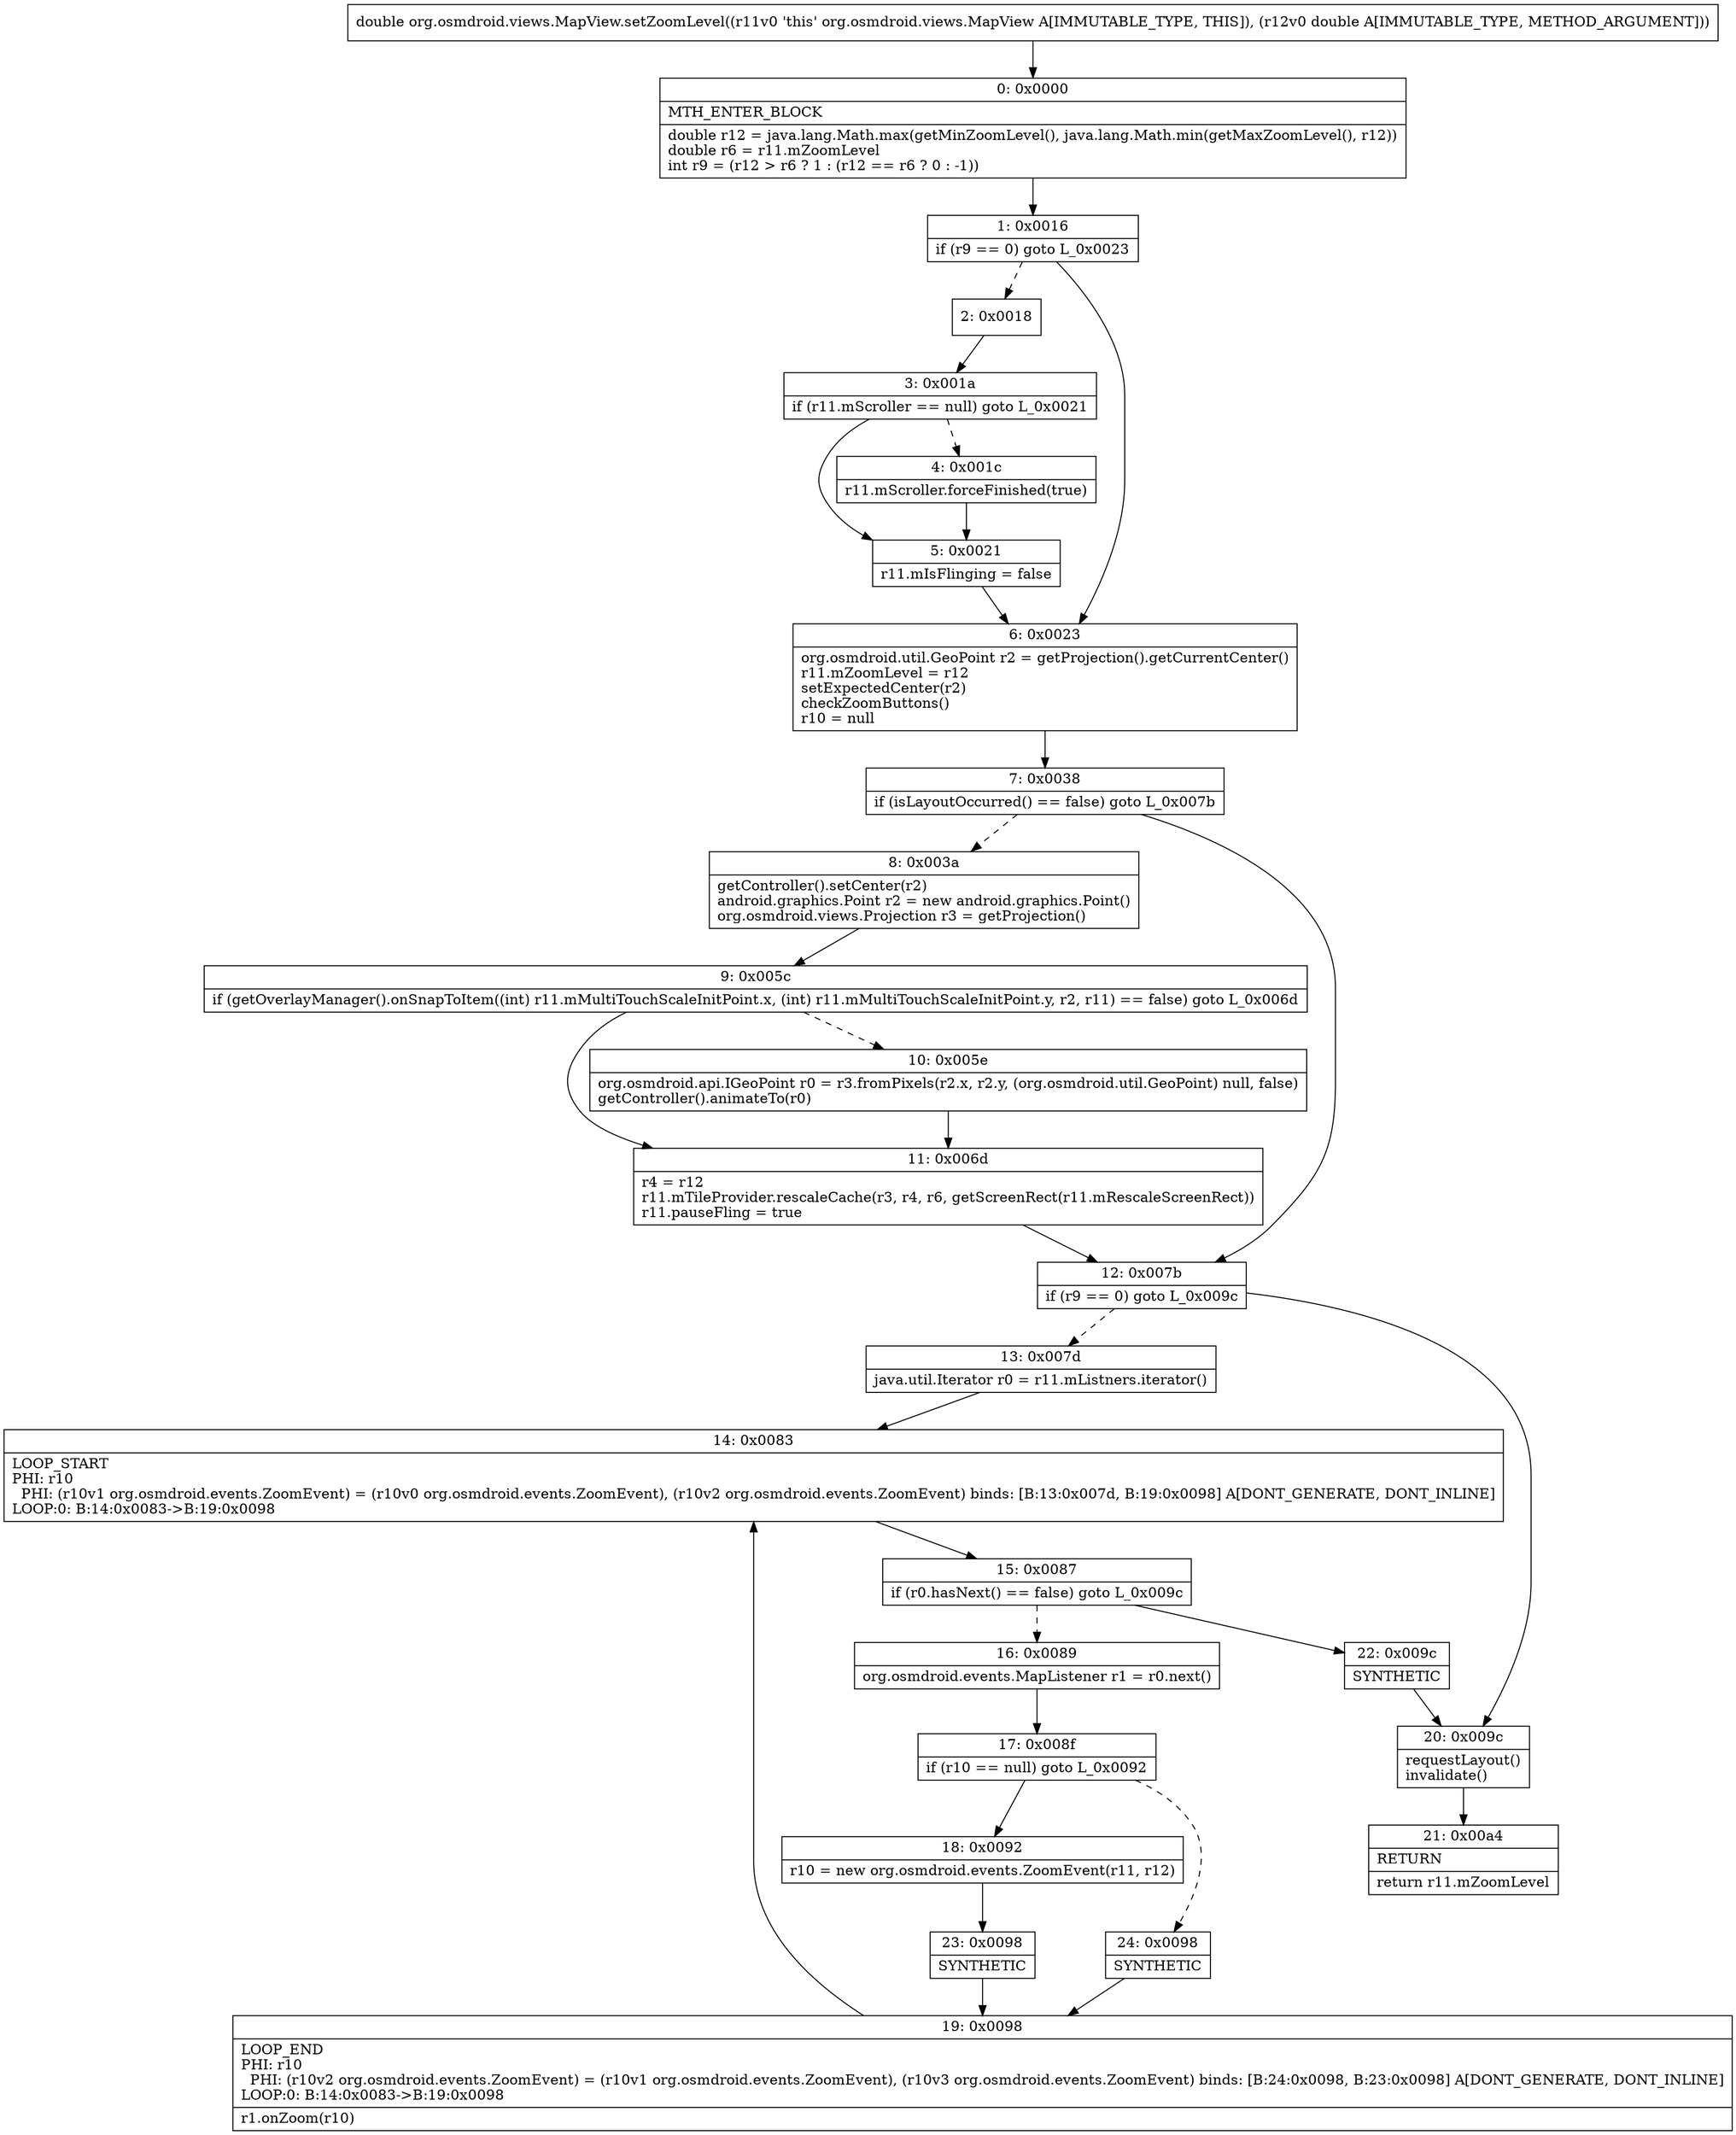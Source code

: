digraph "CFG fororg.osmdroid.views.MapView.setZoomLevel(D)D" {
Node_0 [shape=record,label="{0\:\ 0x0000|MTH_ENTER_BLOCK\l|double r12 = java.lang.Math.max(getMinZoomLevel(), java.lang.Math.min(getMaxZoomLevel(), r12))\ldouble r6 = r11.mZoomLevel\lint r9 = (r12 \> r6 ? 1 : (r12 == r6 ? 0 : \-1))\l}"];
Node_1 [shape=record,label="{1\:\ 0x0016|if (r9 == 0) goto L_0x0023\l}"];
Node_2 [shape=record,label="{2\:\ 0x0018}"];
Node_3 [shape=record,label="{3\:\ 0x001a|if (r11.mScroller == null) goto L_0x0021\l}"];
Node_4 [shape=record,label="{4\:\ 0x001c|r11.mScroller.forceFinished(true)\l}"];
Node_5 [shape=record,label="{5\:\ 0x0021|r11.mIsFlinging = false\l}"];
Node_6 [shape=record,label="{6\:\ 0x0023|org.osmdroid.util.GeoPoint r2 = getProjection().getCurrentCenter()\lr11.mZoomLevel = r12\lsetExpectedCenter(r2)\lcheckZoomButtons()\lr10 = null\l}"];
Node_7 [shape=record,label="{7\:\ 0x0038|if (isLayoutOccurred() == false) goto L_0x007b\l}"];
Node_8 [shape=record,label="{8\:\ 0x003a|getController().setCenter(r2)\landroid.graphics.Point r2 = new android.graphics.Point()\lorg.osmdroid.views.Projection r3 = getProjection()\l}"];
Node_9 [shape=record,label="{9\:\ 0x005c|if (getOverlayManager().onSnapToItem((int) r11.mMultiTouchScaleInitPoint.x, (int) r11.mMultiTouchScaleInitPoint.y, r2, r11) == false) goto L_0x006d\l}"];
Node_10 [shape=record,label="{10\:\ 0x005e|org.osmdroid.api.IGeoPoint r0 = r3.fromPixels(r2.x, r2.y, (org.osmdroid.util.GeoPoint) null, false)\lgetController().animateTo(r0)\l}"];
Node_11 [shape=record,label="{11\:\ 0x006d|r4 = r12\lr11.mTileProvider.rescaleCache(r3, r4, r6, getScreenRect(r11.mRescaleScreenRect))\lr11.pauseFling = true\l}"];
Node_12 [shape=record,label="{12\:\ 0x007b|if (r9 == 0) goto L_0x009c\l}"];
Node_13 [shape=record,label="{13\:\ 0x007d|java.util.Iterator r0 = r11.mListners.iterator()\l}"];
Node_14 [shape=record,label="{14\:\ 0x0083|LOOP_START\lPHI: r10 \l  PHI: (r10v1 org.osmdroid.events.ZoomEvent) = (r10v0 org.osmdroid.events.ZoomEvent), (r10v2 org.osmdroid.events.ZoomEvent) binds: [B:13:0x007d, B:19:0x0098] A[DONT_GENERATE, DONT_INLINE]\lLOOP:0: B:14:0x0083\-\>B:19:0x0098\l}"];
Node_15 [shape=record,label="{15\:\ 0x0087|if (r0.hasNext() == false) goto L_0x009c\l}"];
Node_16 [shape=record,label="{16\:\ 0x0089|org.osmdroid.events.MapListener r1 = r0.next()\l}"];
Node_17 [shape=record,label="{17\:\ 0x008f|if (r10 == null) goto L_0x0092\l}"];
Node_18 [shape=record,label="{18\:\ 0x0092|r10 = new org.osmdroid.events.ZoomEvent(r11, r12)\l}"];
Node_19 [shape=record,label="{19\:\ 0x0098|LOOP_END\lPHI: r10 \l  PHI: (r10v2 org.osmdroid.events.ZoomEvent) = (r10v1 org.osmdroid.events.ZoomEvent), (r10v3 org.osmdroid.events.ZoomEvent) binds: [B:24:0x0098, B:23:0x0098] A[DONT_GENERATE, DONT_INLINE]\lLOOP:0: B:14:0x0083\-\>B:19:0x0098\l|r1.onZoom(r10)\l}"];
Node_20 [shape=record,label="{20\:\ 0x009c|requestLayout()\linvalidate()\l}"];
Node_21 [shape=record,label="{21\:\ 0x00a4|RETURN\l|return r11.mZoomLevel\l}"];
Node_22 [shape=record,label="{22\:\ 0x009c|SYNTHETIC\l}"];
Node_23 [shape=record,label="{23\:\ 0x0098|SYNTHETIC\l}"];
Node_24 [shape=record,label="{24\:\ 0x0098|SYNTHETIC\l}"];
MethodNode[shape=record,label="{double org.osmdroid.views.MapView.setZoomLevel((r11v0 'this' org.osmdroid.views.MapView A[IMMUTABLE_TYPE, THIS]), (r12v0 double A[IMMUTABLE_TYPE, METHOD_ARGUMENT])) }"];
MethodNode -> Node_0;
Node_0 -> Node_1;
Node_1 -> Node_2[style=dashed];
Node_1 -> Node_6;
Node_2 -> Node_3;
Node_3 -> Node_4[style=dashed];
Node_3 -> Node_5;
Node_4 -> Node_5;
Node_5 -> Node_6;
Node_6 -> Node_7;
Node_7 -> Node_8[style=dashed];
Node_7 -> Node_12;
Node_8 -> Node_9;
Node_9 -> Node_10[style=dashed];
Node_9 -> Node_11;
Node_10 -> Node_11;
Node_11 -> Node_12;
Node_12 -> Node_13[style=dashed];
Node_12 -> Node_20;
Node_13 -> Node_14;
Node_14 -> Node_15;
Node_15 -> Node_16[style=dashed];
Node_15 -> Node_22;
Node_16 -> Node_17;
Node_17 -> Node_18;
Node_17 -> Node_24[style=dashed];
Node_18 -> Node_23;
Node_19 -> Node_14;
Node_20 -> Node_21;
Node_22 -> Node_20;
Node_23 -> Node_19;
Node_24 -> Node_19;
}

